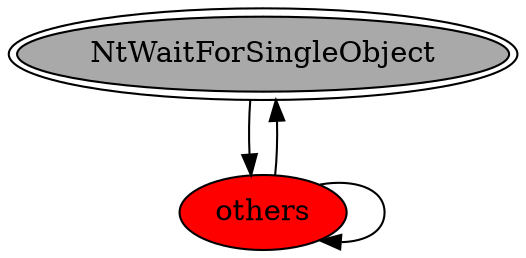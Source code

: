 digraph "./REPORTS/6824/API_PER_CATEGORY/CreateThread.exe_3908_Synchronization_API_per_Category_Transition_Matrix" {
	NtWaitForSingleObject [label=NtWaitForSingleObject fillcolor=darkgray peripheries=2 style=filled]
	others [label=others fillcolor=red style=filled]
	NtWaitForSingleObject -> others [label=""]
	others -> NtWaitForSingleObject [label=""]
	others -> others [label=""]
}
